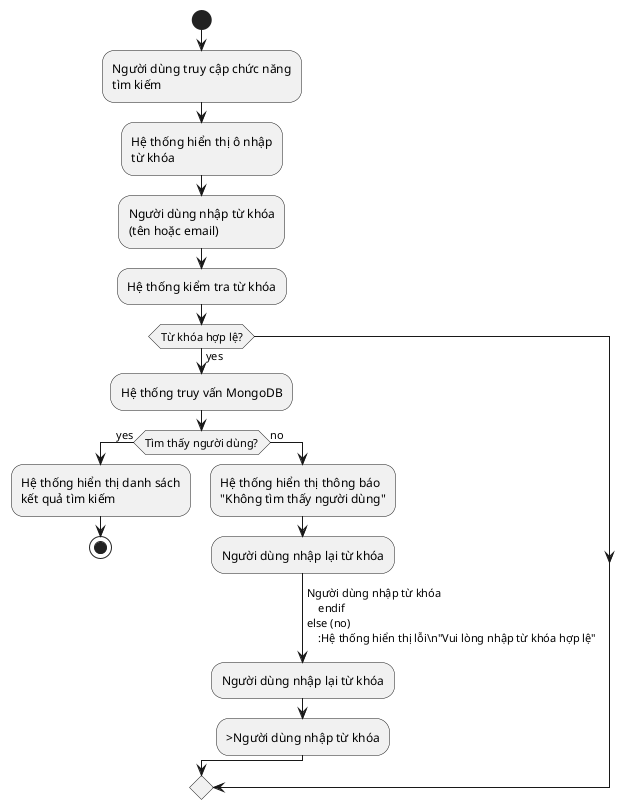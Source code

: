 @startuml
start
:Người dùng truy cập chức năng\ntìm kiếm;
:Hệ thống hiển thị ô nhập\ntừ khóa;
:Người dùng nhập từ khóa\n(tên hoặc email);
:Hệ thống kiểm tra từ khóa;

if (Từ khóa hợp lệ?) then (yes)
    :Hệ thống truy vấn MongoDB;
    if (Tìm thấy người dùng?) then (yes)
        :Hệ thống hiển thị danh sách\nkết quả tìm kiếm;
        stop
    else (no)
        :Hệ thống hiển thị thông báo\n"Không tìm thấy người dùng";
        :Người dùng nhập lại từ khóa;
        ->Người dùng nhập từ khóa
    endif
else (no)
    :Hệ thống hiển thị lỗi\n"Vui lòng nhập từ khóa hợp lệ";
    :Người dùng nhập lại từ khóa;
    ->Người dùng nhập từ khóa
endif

@enduml